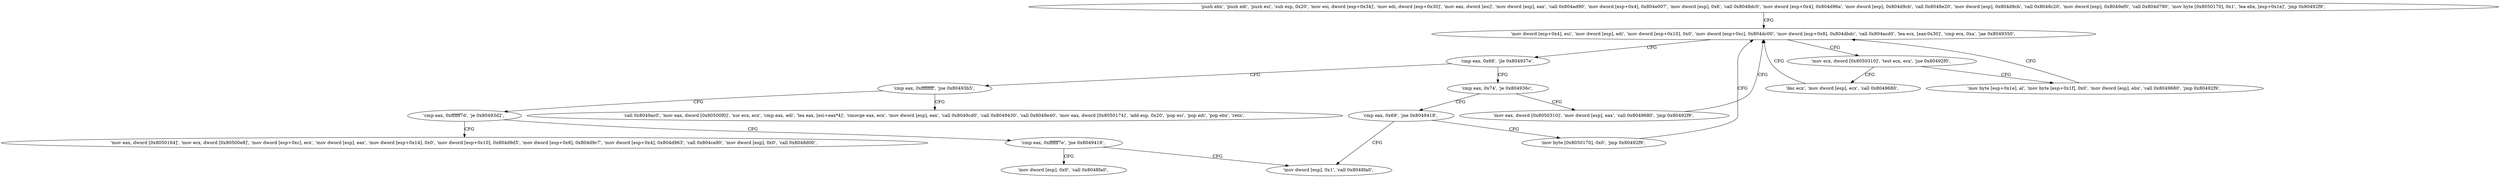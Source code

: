 digraph "func" {
"134517376" [label = "'push ebx', 'push edi', 'push esi', 'sub esp, 0x20', 'mov esi, dword [esp+0x34]', 'mov edi, dword [esp+0x30]', 'mov eax, dword [esi]', 'mov dword [esp], eax', 'call 0x804ad90', 'mov dword [esp+0x4], 0x804e007', 'mov dword [esp], 0x6', 'call 0x8048dc0', 'mov dword [esp+0x4], 0x804d96a', 'mov dword [esp], 0x804d9cb', 'call 0x8048e20', 'mov dword [esp], 0x804d9cb', 'call 0x8048c20', 'mov dword [esp], 0x8049ef0', 'call 0x804d790', 'mov byte [0x8050170], 0x1', 'lea ebx, [esp+0x1e]', 'jmp 0x80492f9', " ]
"134517497" [label = "'mov dword [esp+0x4], esi', 'mov dword [esp], edi', 'mov dword [esp+0x10], 0x0', 'mov dword [esp+0xc], 0x804dc00', 'mov dword [esp+0x8], 0x804dbdc', 'call 0x804acd0', 'lea ecx, [eax-0x30]', 'cmp ecx, 0xa', 'jae 0x8049350', " ]
"134517584" [label = "'cmp eax, 0x68', 'jle 0x804937e', " ]
"134517541" [label = "'mov ecx, dword [0x8050310]', 'test ecx, ecx', 'jne 0x80492f0', " ]
"134517630" [label = "'cmp eax, 0xffffffff', 'jne 0x80493b5', " ]
"134517589" [label = "'cmp eax, 0x74', 'je 0x804936c', " ]
"134517488" [label = "'dec ecx', 'mov dword [esp], ecx', 'call 0x8049680', " ]
"134517551" [label = "'mov byte [esp+0x1e], al', 'mov byte [esp+0x1f], 0x0', 'mov dword [esp], ebx', 'call 0x8049680', 'jmp 0x80492f9', " ]
"134517685" [label = "'cmp eax, 0xffffff7d', 'je 0x80493d2', " ]
"134517635" [label = "'call 0x8049ac0', 'mov eax, dword [0x80500f0]', 'xor ecx, ecx', 'cmp eax, edi', 'lea eax, [esi+eax*4]', 'cmovge eax, ecx', 'mov dword [esp], eax', 'call 0x8049cd0', 'call 0x8049430', 'call 0x8049e40', 'mov eax, dword [0x8050174]', 'add esp, 0x20', 'pop esi', 'pop edi', 'pop ebx', 'retn', " ]
"134517612" [label = "'mov eax, dword [0x8050310]', 'mov dword [esp], eax', 'call 0x8049680', 'jmp 0x80492f9', " ]
"134517594" [label = "'cmp eax, 0x69', 'jne 0x8049418', " ]
"134517714" [label = "'mov eax, dword [0x8050164]', 'mov ecx, dword [0x80500e8]', 'mov dword [esp+0xc], ecx', 'mov dword [esp], eax', 'mov dword [esp+0x14], 0x0', 'mov dword [esp+0x10], 0x804d9d5', 'mov dword [esp+0x8], 0x804d9c7', 'mov dword [esp+0x4], 0x804d963', 'call 0x804ca90', 'mov dword [esp], 0x0', 'call 0x8048d00', " ]
"134517692" [label = "'cmp eax, 0xffffff7e', 'jne 0x8049418', " ]
"134517784" [label = "'mov dword [esp], 0x1', 'call 0x8048fa0', " ]
"134517603" [label = "'mov byte [0x8050170], 0x0', 'jmp 0x80492f9', " ]
"134517699" [label = "'mov dword [esp], 0x0', 'call 0x8048fa0', " ]
"134517376" -> "134517497" [ label = "CFG" ]
"134517497" -> "134517584" [ label = "CFG" ]
"134517497" -> "134517541" [ label = "CFG" ]
"134517584" -> "134517630" [ label = "CFG" ]
"134517584" -> "134517589" [ label = "CFG" ]
"134517541" -> "134517488" [ label = "CFG" ]
"134517541" -> "134517551" [ label = "CFG" ]
"134517630" -> "134517685" [ label = "CFG" ]
"134517630" -> "134517635" [ label = "CFG" ]
"134517589" -> "134517612" [ label = "CFG" ]
"134517589" -> "134517594" [ label = "CFG" ]
"134517488" -> "134517497" [ label = "CFG" ]
"134517551" -> "134517497" [ label = "CFG" ]
"134517685" -> "134517714" [ label = "CFG" ]
"134517685" -> "134517692" [ label = "CFG" ]
"134517612" -> "134517497" [ label = "CFG" ]
"134517594" -> "134517784" [ label = "CFG" ]
"134517594" -> "134517603" [ label = "CFG" ]
"134517692" -> "134517784" [ label = "CFG" ]
"134517692" -> "134517699" [ label = "CFG" ]
"134517603" -> "134517497" [ label = "CFG" ]
}
